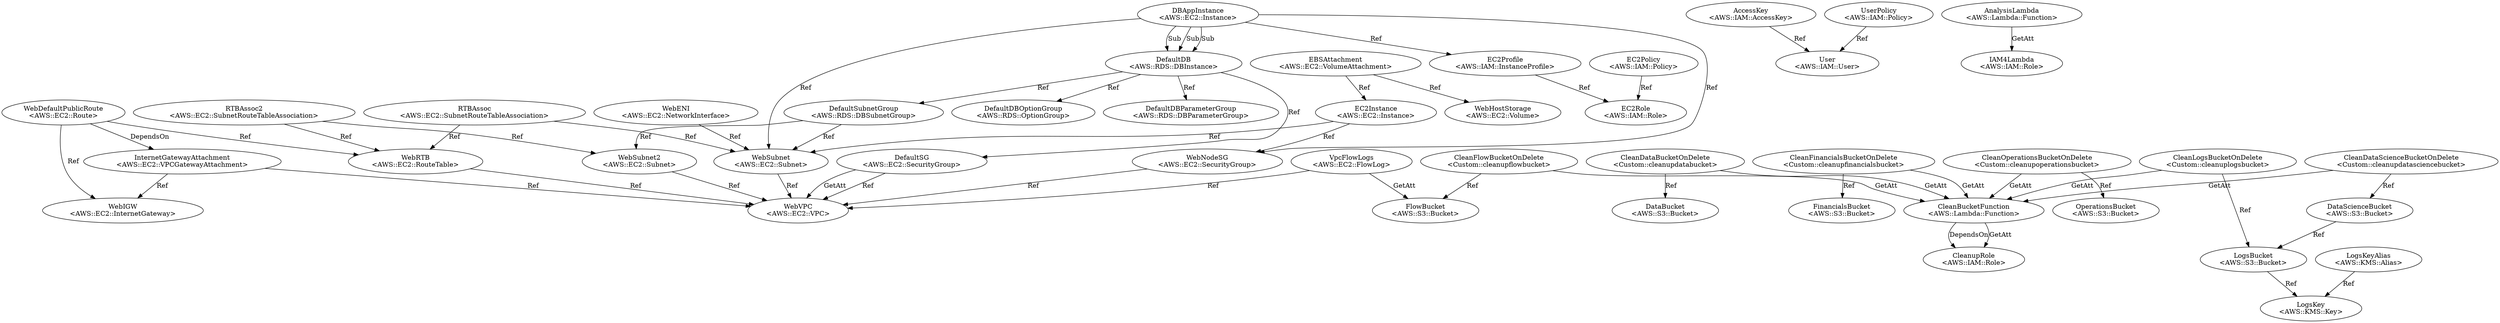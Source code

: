 digraph "template" {
EC2Instance [label="EC2Instance\n<AWS::EC2::Instance>"];
WebHostStorage [label="WebHostStorage\n<AWS::EC2::Volume>"];
EBSAttachment [label="EBSAttachment\n<AWS::EC2::VolumeAttachment>"];
WebNodeSG [label="WebNodeSG\n<AWS::EC2::SecurityGroup>"];
WebVPC [label="WebVPC\n<AWS::EC2::VPC>"];
WebSubnet [label="WebSubnet\n<AWS::EC2::Subnet>"];
WebSubnet2 [label="WebSubnet2\n<AWS::EC2::Subnet>"];
WebIGW [label="WebIGW\n<AWS::EC2::InternetGateway>"];
InternetGatewayAttachment [label="InternetGatewayAttachment\n<AWS::EC2::VPCGatewayAttachment>"];
WebRTB [label="WebRTB\n<AWS::EC2::RouteTable>"];
WebDefaultPublicRoute [label="WebDefaultPublicRoute\n<AWS::EC2::Route>"];
RTBAssoc [label="RTBAssoc\n<AWS::EC2::SubnetRouteTableAssociation>"];
RTBAssoc2 [label="RTBAssoc2\n<AWS::EC2::SubnetRouteTableAssociation>"];
WebENI [label="WebENI\n<AWS::EC2::NetworkInterface>"];
VpcFlowLogs [label="VpcFlowLogs\n<AWS::EC2::FlowLog>"];
FlowBucket [label="FlowBucket\n<AWS::S3::Bucket>"];
User [label="User\n<AWS::IAM::User>"];
AccessKey [label="AccessKey\n<AWS::IAM::AccessKey>"];
UserPolicy [label="UserPolicy\n<AWS::IAM::Policy>"];
LogsKey [label="LogsKey\n<AWS::KMS::Key>"];
LogsKeyAlias [label="LogsKeyAlias\n<AWS::KMS::Alias>"];
DefaultDB [label="DefaultDB\n<AWS::RDS::DBInstance>"];
DefaultDBOptionGroup [label="DefaultDBOptionGroup\n<AWS::RDS::OptionGroup>"];
DefaultDBParameterGroup [label="DefaultDBParameterGroup\n<AWS::RDS::DBParameterGroup>"];
DefaultSubnetGroup [label="DefaultSubnetGroup\n<AWS::RDS::DBSubnetGroup>"];
DefaultSG [label="DefaultSG\n<AWS::EC2::SecurityGroup>"];
EC2Profile [label="EC2Profile\n<AWS::IAM::InstanceProfile>"];
EC2Role [label="EC2Role\n<AWS::IAM::Role>"];
EC2Policy [label="EC2Policy\n<AWS::IAM::Policy>"];
DBAppInstance [label="DBAppInstance\n<AWS::EC2::Instance>"];
IAM4Lambda [label="IAM4Lambda\n<AWS::IAM::Role>"];
AnalysisLambda [label="AnalysisLambda\n<AWS::Lambda::Function>"];
DataBucket [label="DataBucket\n<AWS::S3::Bucket>"];
FinancialsBucket [label="FinancialsBucket\n<AWS::S3::Bucket>"];
OperationsBucket [label="OperationsBucket\n<AWS::S3::Bucket>"];
DataScienceBucket [label="DataScienceBucket\n<AWS::S3::Bucket>"];
LogsBucket [label="LogsBucket\n<AWS::S3::Bucket>"];
CleanupRole [label="CleanupRole\n<AWS::IAM::Role>"];
CleanBucketFunction [label="CleanBucketFunction\n<AWS::Lambda::Function>"];
CleanFlowBucketOnDelete [label="CleanFlowBucketOnDelete\n<Custom::cleanupflowbucket>"];
CleanDataBucketOnDelete [label="CleanDataBucketOnDelete\n<Custom::cleanupdatabucket>"];
CleanFinancialsBucketOnDelete [label="CleanFinancialsBucketOnDelete\n<Custom::cleanupfinancialsbucket>"];
CleanOperationsBucketOnDelete [label="CleanOperationsBucketOnDelete\n<Custom::cleanupoperationsbucket>"];
CleanDataScienceBucketOnDelete [label="CleanDataScienceBucketOnDelete\n<Custom::cleanupdatasciencebucket>"];
CleanLogsBucketOnDelete [label="CleanLogsBucketOnDelete\n<Custom::cleanuplogsbucket>"];
EC2Instance -> WebNodeSG  [key=0, label=Ref];
EC2Instance -> WebSubnet  [key=0, label=Ref];
EBSAttachment -> EC2Instance  [key=0, label=Ref];
EBSAttachment -> WebHostStorage  [key=0, label=Ref];
WebNodeSG -> WebVPC  [key=0, label=Ref];
WebSubnet -> WebVPC  [key=0, label=Ref];
WebSubnet2 -> WebVPC  [key=0, label=Ref];
InternetGatewayAttachment -> WebIGW  [key=0, label=Ref];
InternetGatewayAttachment -> WebVPC  [key=0, label=Ref];
WebRTB -> WebVPC  [key=0, label=Ref];
WebDefaultPublicRoute -> InternetGatewayAttachment  [key=0, label=DependsOn];
WebDefaultPublicRoute -> WebRTB  [key=0, label=Ref];
WebDefaultPublicRoute -> WebIGW  [key=0, label=Ref];
RTBAssoc -> WebSubnet  [key=0, label=Ref];
RTBAssoc -> WebRTB  [key=0, label=Ref];
RTBAssoc2 -> WebSubnet2  [key=0, label=Ref];
RTBAssoc2 -> WebRTB  [key=0, label=Ref];
WebENI -> WebSubnet  [key=0, label=Ref];
VpcFlowLogs -> WebVPC  [key=0, label=Ref];
VpcFlowLogs -> FlowBucket  [key=0, label=GetAtt];
AccessKey -> User  [key=0, label=Ref];
UserPolicy -> User  [key=0, label=Ref];
LogsKeyAlias -> LogsKey  [key=0, label=Ref];
DefaultDB -> DefaultDBOptionGroup  [key=0, label=Ref];
DefaultDB -> DefaultDBParameterGroup  [key=0, label=Ref];
DefaultDB -> DefaultSubnetGroup  [key=0, label=Ref];
DefaultDB -> DefaultSG  [key=0, label=Ref];
DefaultSubnetGroup -> WebSubnet  [key=0, label=Ref];
DefaultSubnetGroup -> WebSubnet2  [key=0, label=Ref];
DefaultSG -> WebVPC  [key=0, label=Ref];
DefaultSG -> WebVPC  [key=1, label=GetAtt];
EC2Profile -> EC2Role  [key=0, label=Ref];
EC2Policy -> EC2Role  [key=0, label=Ref];
DBAppInstance -> EC2Profile  [key=0, label=Ref];
DBAppInstance -> WebNodeSG  [key=0, label=Ref];
DBAppInstance -> WebSubnet  [key=0, label=Ref];
DBAppInstance -> DefaultDB  [key=0, label=Sub];
DBAppInstance -> DefaultDB  [key=1, label=Sub];
DBAppInstance -> DefaultDB  [key=2, label=Sub];
AnalysisLambda -> IAM4Lambda  [key=0, label=GetAtt];
DataScienceBucket -> LogsBucket  [key=0, label=Ref];
LogsBucket -> LogsKey  [key=0, label=Ref];
CleanBucketFunction -> CleanupRole  [key=0, label=DependsOn];
CleanBucketFunction -> CleanupRole  [key=1, label=GetAtt];
CleanFlowBucketOnDelete -> FlowBucket  [key=0, label=Ref];
CleanFlowBucketOnDelete -> CleanBucketFunction  [key=0, label=GetAtt];
CleanDataBucketOnDelete -> DataBucket  [key=0, label=Ref];
CleanDataBucketOnDelete -> CleanBucketFunction  [key=0, label=GetAtt];
CleanFinancialsBucketOnDelete -> FinancialsBucket  [key=0, label=Ref];
CleanFinancialsBucketOnDelete -> CleanBucketFunction  [key=0, label=GetAtt];
CleanOperationsBucketOnDelete -> OperationsBucket  [key=0, label=Ref];
CleanOperationsBucketOnDelete -> CleanBucketFunction  [key=0, label=GetAtt];
CleanDataScienceBucketOnDelete -> DataScienceBucket  [key=0, label=Ref];
CleanDataScienceBucketOnDelete -> CleanBucketFunction  [key=0, label=GetAtt];
CleanLogsBucketOnDelete -> LogsBucket  [key=0, label=Ref];
CleanLogsBucketOnDelete -> CleanBucketFunction  [key=0, label=GetAtt];
}
